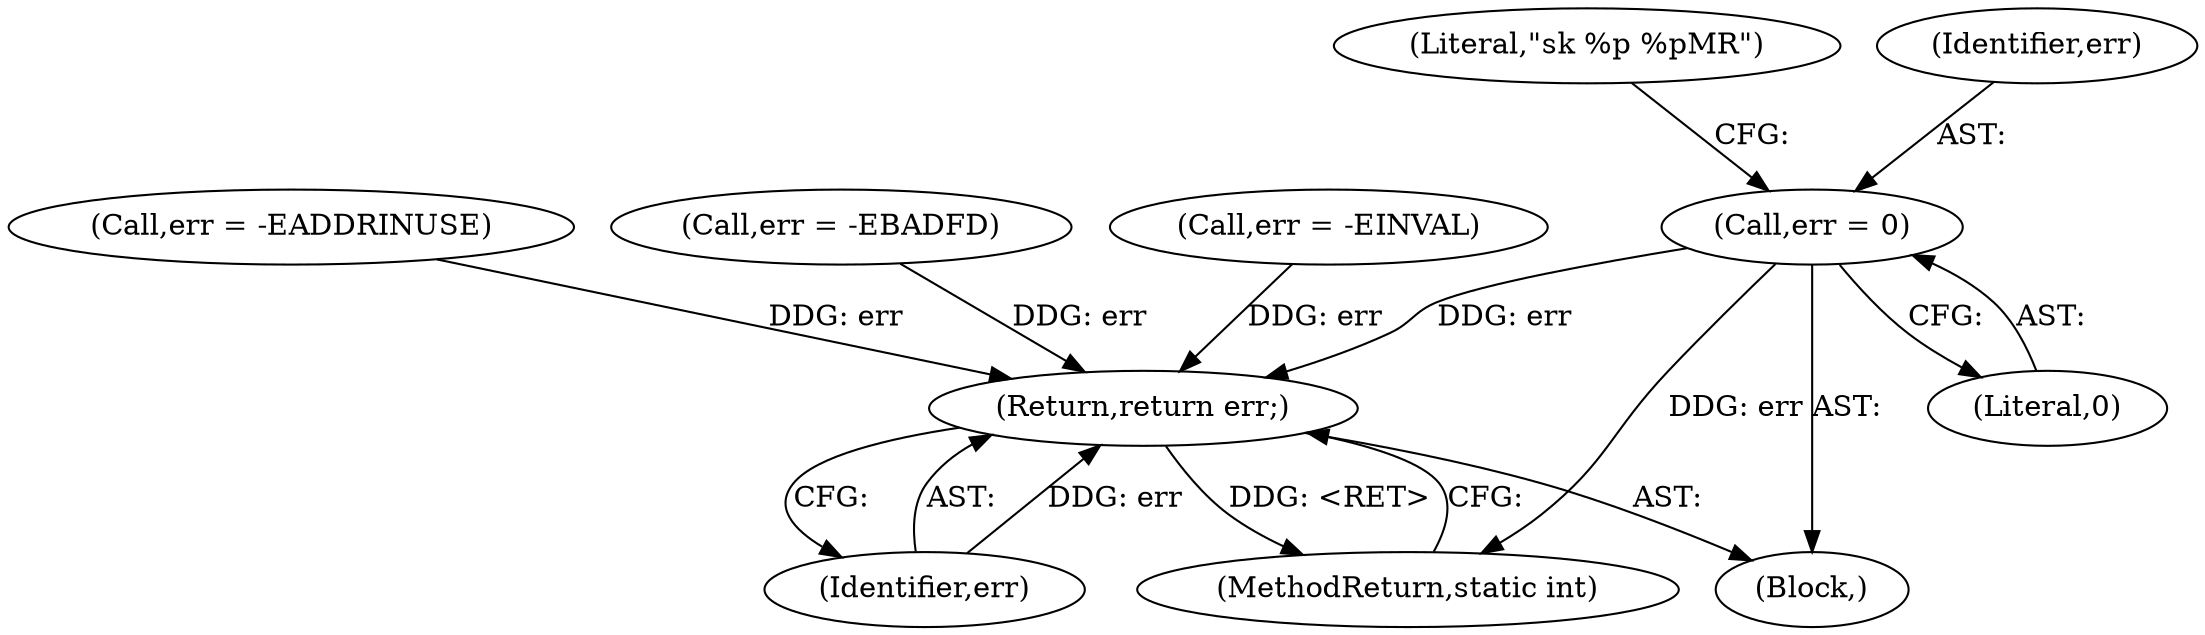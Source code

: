 digraph "1_linux_951b6a0717db97ce420547222647bcc40bf1eacd@del" {
"1000125" [label="(Call,err = 0)"];
"1000223" [label="(Return,return err;)"];
"1000224" [label="(Identifier,err)"];
"1000188" [label="(Call,err = -EADDRINUSE)"];
"1000225" [label="(MethodReturn,static int)"];
"1000125" [label="(Call,err = 0)"];
"1000156" [label="(Call,err = -EBADFD)"];
"1000129" [label="(Literal,\"sk %p %pMR\")"];
"1000223" [label="(Return,return err;)"];
"1000105" [label="(Block,)"];
"1000127" [label="(Literal,0)"];
"1000168" [label="(Call,err = -EINVAL)"];
"1000126" [label="(Identifier,err)"];
"1000125" -> "1000105"  [label="AST: "];
"1000125" -> "1000127"  [label="CFG: "];
"1000126" -> "1000125"  [label="AST: "];
"1000127" -> "1000125"  [label="AST: "];
"1000129" -> "1000125"  [label="CFG: "];
"1000125" -> "1000225"  [label="DDG: err"];
"1000125" -> "1000223"  [label="DDG: err"];
"1000223" -> "1000105"  [label="AST: "];
"1000223" -> "1000224"  [label="CFG: "];
"1000224" -> "1000223"  [label="AST: "];
"1000225" -> "1000223"  [label="CFG: "];
"1000223" -> "1000225"  [label="DDG: <RET>"];
"1000224" -> "1000223"  [label="DDG: err"];
"1000168" -> "1000223"  [label="DDG: err"];
"1000156" -> "1000223"  [label="DDG: err"];
"1000188" -> "1000223"  [label="DDG: err"];
}
